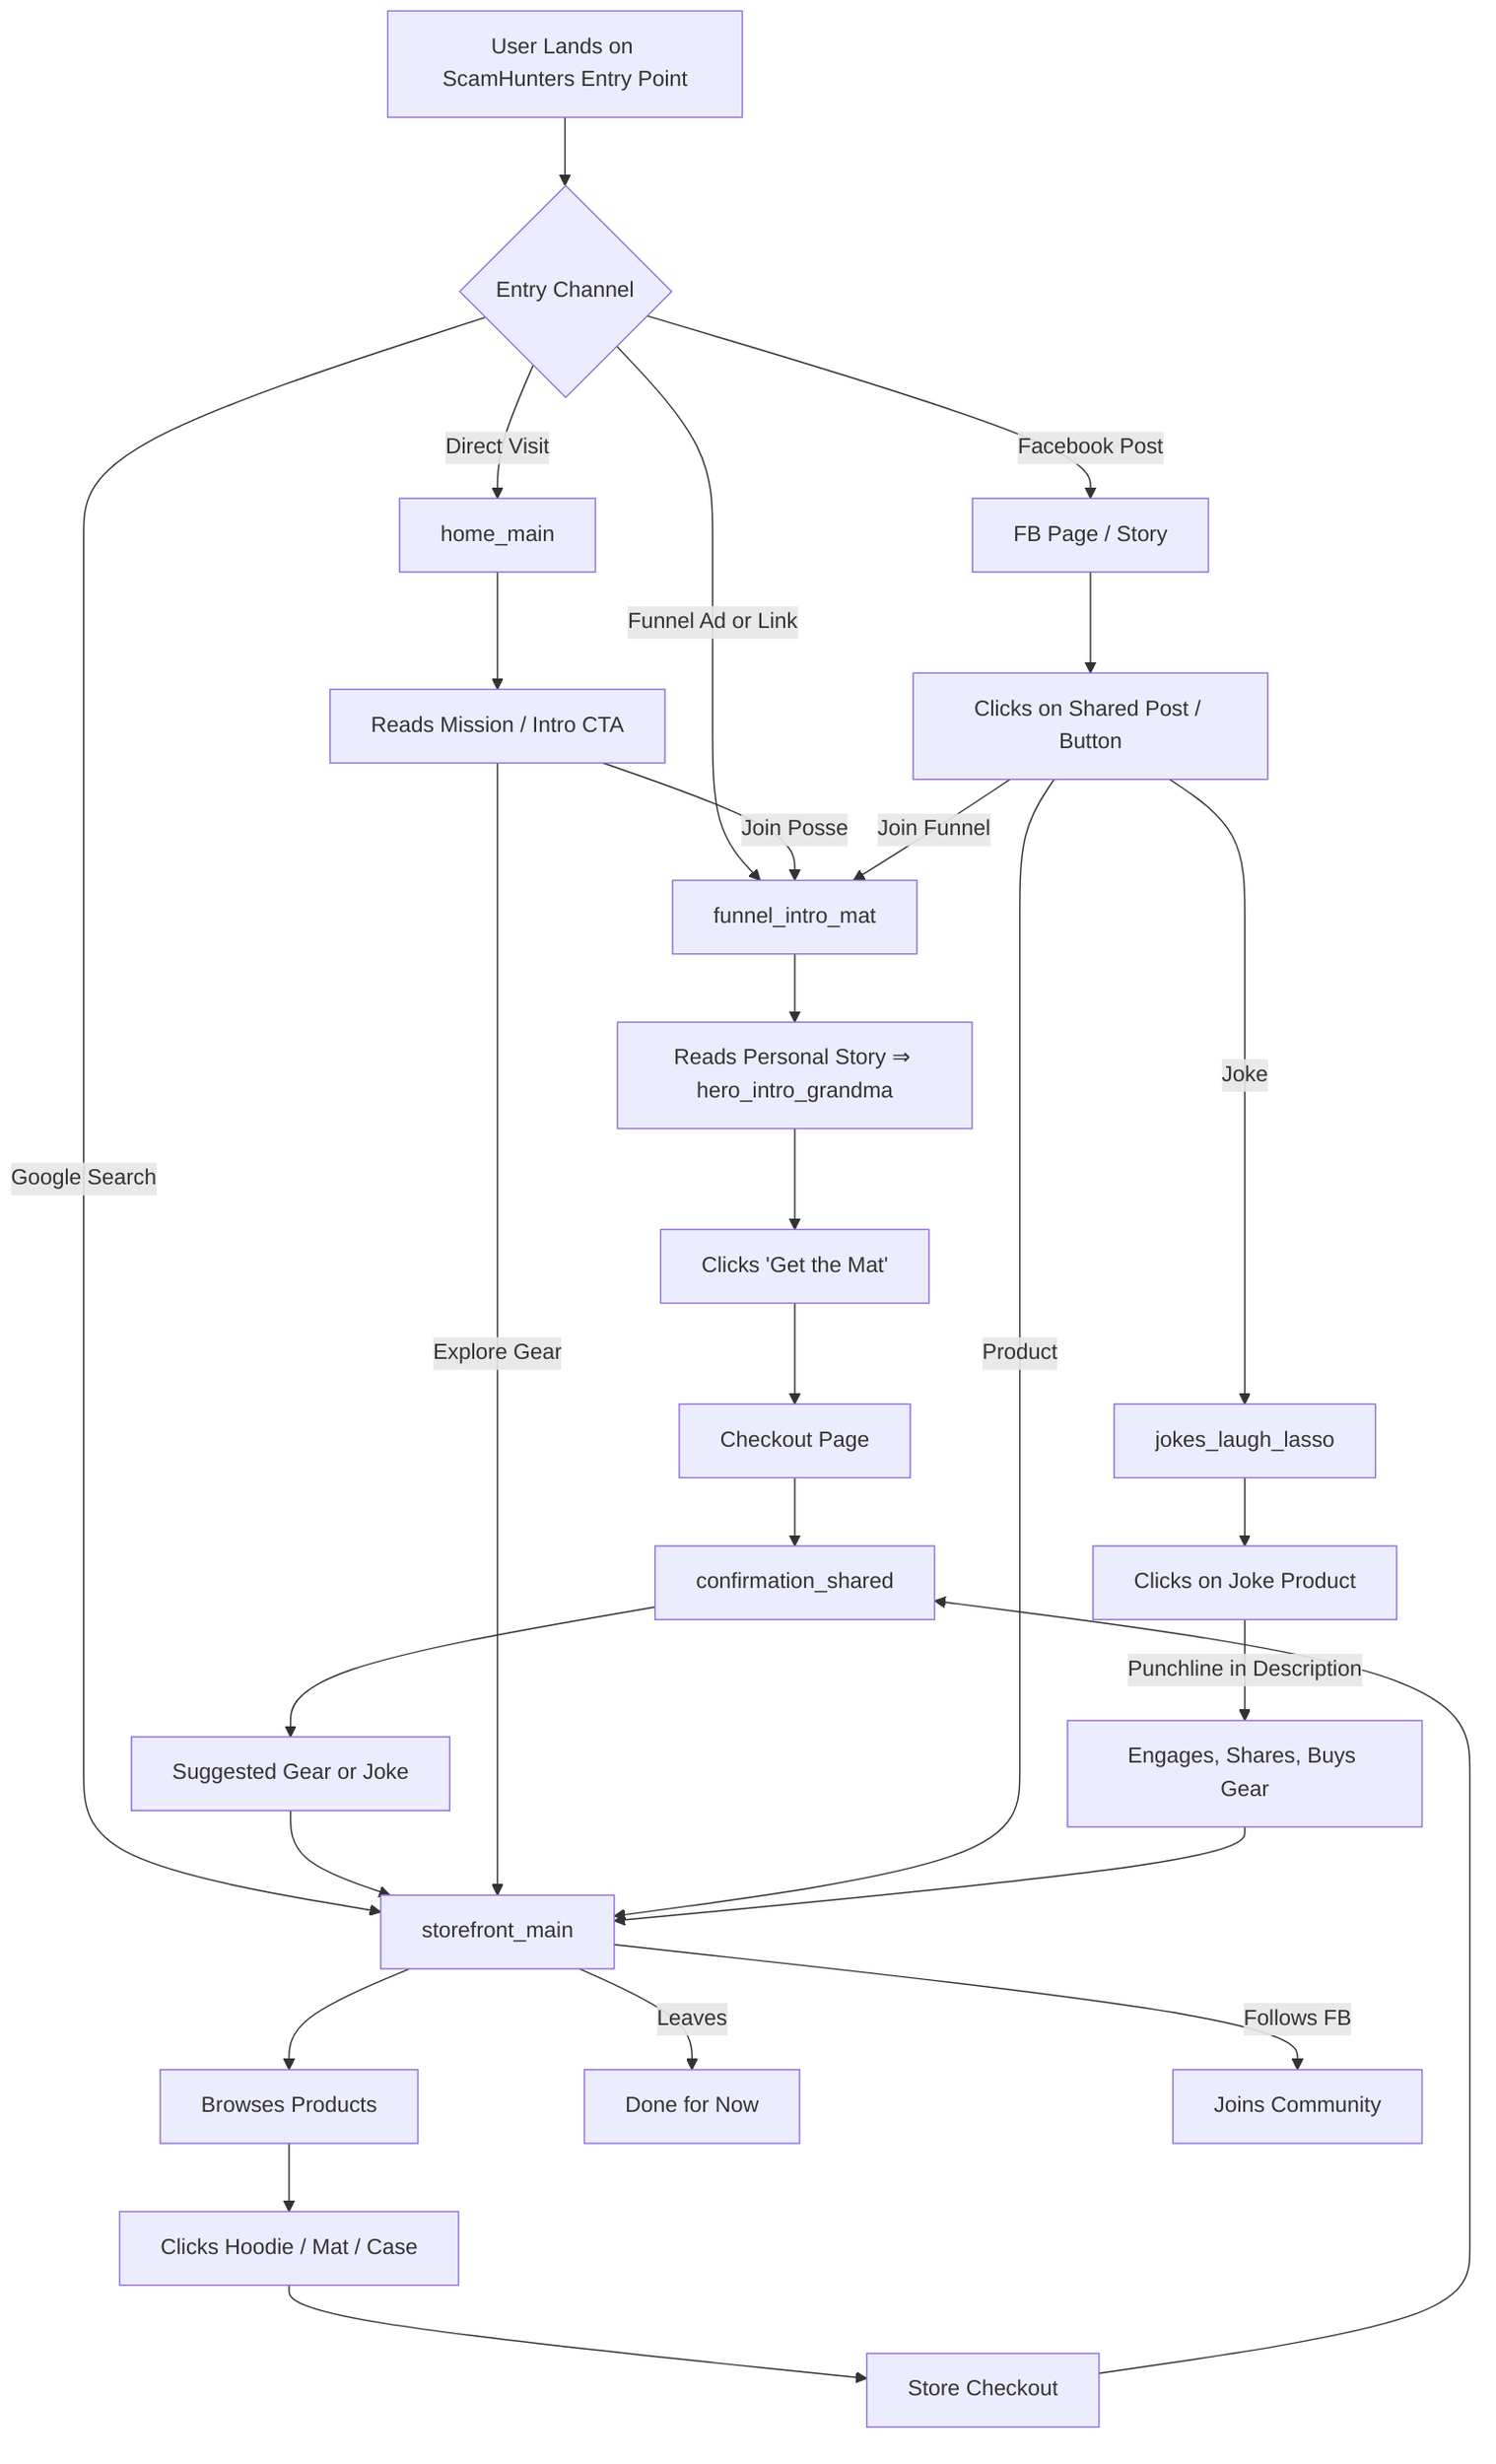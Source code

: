 flowchart TD
    A[User Lands on ScamHunters Entry Point] --> B{Entry Channel}

    B -->|Funnel Ad or Link| C[funnel_intro_mat]
    B -->|Direct Visit| D[home_main]
    B -->|Facebook Post| E[FB Page / Story]
    B -->|Google Search| G[storefront_main]

    %% Funnel Flow
    C --> hero_intro_grandma["Reads Personal Story ⇒ hero_intro_grandma"]
    hero_intro_grandma --> C2[Clicks 'Get the Mat']
    C2 --> C3[Checkout Page]
    C3 --> confirmation_shared
    confirmation_shared --> C5[Suggested Gear or Joke]
    C5 --> G

    %% Homepage flow
    D --> D1[Reads Mission / Intro CTA]
    D1 -->|Explore Gear| G
    D1 -->|Join Posse| C

    %% FB Flow
    E --> E1[Clicks on Shared Post / Button]
    E1 -->|Product| G
    E1 -->|Joke| J[jokes_laugh_lasso]
    E1 -->|Join Funnel| C

    %% Store Path
    G --> G1[Browses Products]
    G1 --> G2[Clicks Hoodie / Mat / Case]
    G2 --> G3[Store Checkout]
    G3 --> confirmation_shared

    %% Joke Path
    J --> J1[Clicks on Joke Product]
    J1 -->|Punchline in Description| J2[Engages, Shares, Buys Gear]
    J2 --> G

    %% Final Outcomes
    G -->|Leaves| Z[Done for Now]
    G -->|Follows FB| FB[Joins Community]